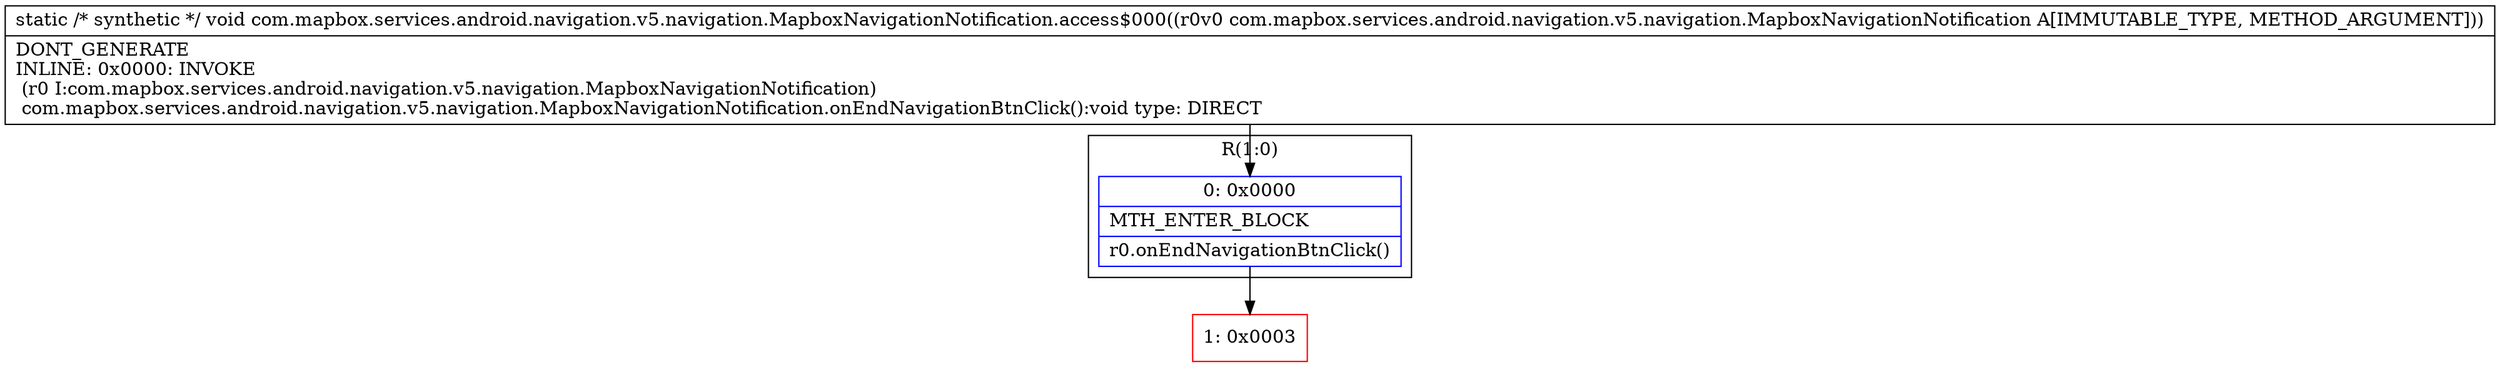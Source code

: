 digraph "CFG forcom.mapbox.services.android.navigation.v5.navigation.MapboxNavigationNotification.access$000(Lcom\/mapbox\/services\/android\/navigation\/v5\/navigation\/MapboxNavigationNotification;)V" {
subgraph cluster_Region_208380681 {
label = "R(1:0)";
node [shape=record,color=blue];
Node_0 [shape=record,label="{0\:\ 0x0000|MTH_ENTER_BLOCK\l|r0.onEndNavigationBtnClick()\l}"];
}
Node_1 [shape=record,color=red,label="{1\:\ 0x0003}"];
MethodNode[shape=record,label="{static \/* synthetic *\/ void com.mapbox.services.android.navigation.v5.navigation.MapboxNavigationNotification.access$000((r0v0 com.mapbox.services.android.navigation.v5.navigation.MapboxNavigationNotification A[IMMUTABLE_TYPE, METHOD_ARGUMENT]))  | DONT_GENERATE\lINLINE: 0x0000: INVOKE  \l  (r0 I:com.mapbox.services.android.navigation.v5.navigation.MapboxNavigationNotification)\l com.mapbox.services.android.navigation.v5.navigation.MapboxNavigationNotification.onEndNavigationBtnClick():void type: DIRECT\l}"];
MethodNode -> Node_0;
Node_0 -> Node_1;
}

